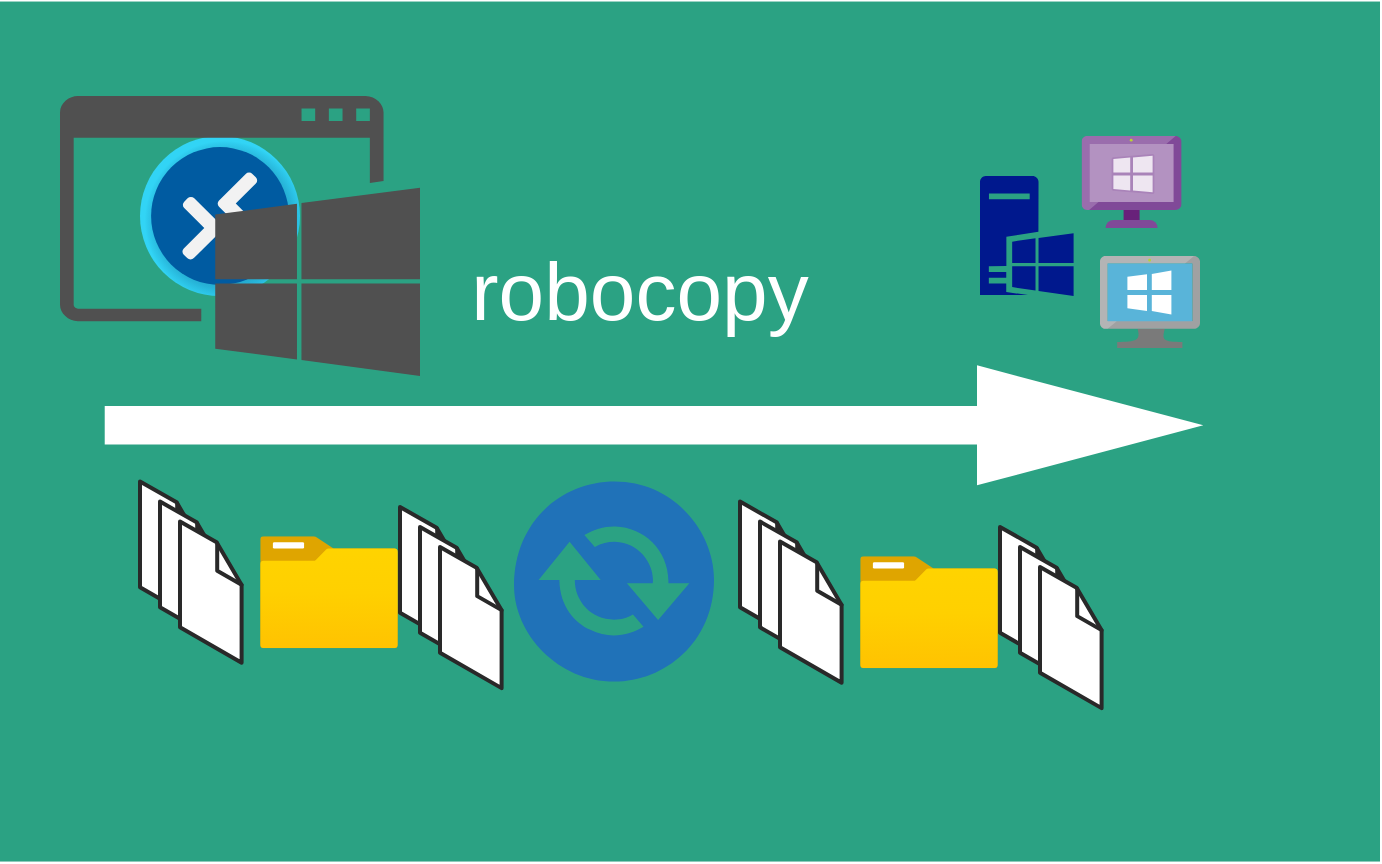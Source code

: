<mxfile>
    <diagram id="mNFGkS7w7EyEu26hPMA5" name="Page-1">
        <mxGraphModel dx="1693" dy="765" grid="1" gridSize="10" guides="1" tooltips="1" connect="1" arrows="1" fold="1" page="1" pageScale="1" pageWidth="850" pageHeight="1100" math="0" shadow="0">
            <root>
                <mxCell id="0"/>
                <mxCell id="1" parent="0"/>
                <mxCell id="2" value="" style="whiteSpace=wrap;html=1;fillColor=#2BA283;strokeColor=none;fontColor=#ffffff;" parent="1" vertex="1">
                    <mxGeometry x="100" y="112.77" width="690" height="430" as="geometry"/>
                </mxCell>
                <mxCell id="3" value="&lt;font color=&quot;#ffffff&quot;&gt;&lt;span style=&quot;font-size: 41px;&quot;&gt;robocopy &lt;/span&gt;&lt;/font&gt;" style="text;strokeColor=none;align=center;fillColor=none;html=1;verticalAlign=middle;whiteSpace=wrap;rounded=0;" parent="1" vertex="1">
                    <mxGeometry x="270" y="242.77" width="300" height="30" as="geometry"/>
                </mxCell>
                <mxCell id="5" value="" style="shape=singleArrow;direction=north;whiteSpace=wrap;html=1;fontSize=41;fontColor=#FFFFFF;fillColor=#FFFFFF;rotation=90;strokeColor=none;arrowWidth=0.322;arrowSize=0.206;" parent="1" vertex="1">
                    <mxGeometry x="397.01" y="50" width="60" height="549.3" as="geometry"/>
                </mxCell>
                <mxCell id="21" value="" style="group" parent="1" vertex="1" connectable="0">
                    <mxGeometry x="170" y="352.77" width="180.8" height="103.3" as="geometry"/>
                </mxCell>
                <mxCell id="7" value="" style="aspect=fixed;html=1;points=[];align=center;image;fontSize=12;image=img/lib/azure2/general/Folder_Blank.svg;fontColor=#FFFFFF;fillColor=#FFFFFF;" parent="21" vertex="1">
                    <mxGeometry x="60" y="27.3" width="69" height="56.0" as="geometry"/>
                </mxCell>
                <mxCell id="19" value="" style="group" parent="21" vertex="1" connectable="0">
                    <mxGeometry width="50.8" height="90.6" as="geometry"/>
                </mxCell>
                <mxCell id="13" value="" style="verticalLabelPosition=bottom;html=1;verticalAlign=top;strokeWidth=1;align=center;outlineConnect=0;dashed=0;outlineConnect=0;shape=mxgraph.aws3d.file;aspect=fixed;strokeColor=#292929;fontSize=41;fontColor=#FFFFFF;fillColor=#FFFFFF;" parent="19" vertex="1">
                    <mxGeometry width="30.8" height="70.6" as="geometry"/>
                </mxCell>
                <mxCell id="14" value="" style="verticalLabelPosition=bottom;html=1;verticalAlign=top;strokeWidth=1;align=center;outlineConnect=0;dashed=0;outlineConnect=0;shape=mxgraph.aws3d.file;aspect=fixed;strokeColor=#292929;fontSize=41;fontColor=#FFFFFF;fillColor=#FFFFFF;" parent="19" vertex="1">
                    <mxGeometry x="10" y="10" width="30.8" height="70.6" as="geometry"/>
                </mxCell>
                <mxCell id="15" value="" style="verticalLabelPosition=bottom;html=1;verticalAlign=top;strokeWidth=1;align=center;outlineConnect=0;dashed=0;outlineConnect=0;shape=mxgraph.aws3d.file;aspect=fixed;strokeColor=#292929;fontSize=41;fontColor=#FFFFFF;fillColor=#FFFFFF;" parent="19" vertex="1">
                    <mxGeometry x="20" y="20" width="30.8" height="70.6" as="geometry"/>
                </mxCell>
                <mxCell id="20" value="" style="group" parent="21" vertex="1" connectable="0">
                    <mxGeometry x="130" y="12.7" width="50.8" height="90.6" as="geometry"/>
                </mxCell>
                <mxCell id="16" value="" style="verticalLabelPosition=bottom;html=1;verticalAlign=top;strokeWidth=1;align=center;outlineConnect=0;dashed=0;outlineConnect=0;shape=mxgraph.aws3d.file;aspect=fixed;strokeColor=#292929;fontSize=41;fontColor=#FFFFFF;fillColor=#FFFFFF;" parent="20" vertex="1">
                    <mxGeometry width="30.8" height="70.6" as="geometry"/>
                </mxCell>
                <mxCell id="17" value="" style="verticalLabelPosition=bottom;html=1;verticalAlign=top;strokeWidth=1;align=center;outlineConnect=0;dashed=0;outlineConnect=0;shape=mxgraph.aws3d.file;aspect=fixed;strokeColor=#292929;fontSize=41;fontColor=#FFFFFF;fillColor=#FFFFFF;" parent="20" vertex="1">
                    <mxGeometry x="10" y="10" width="30.8" height="70.6" as="geometry"/>
                </mxCell>
                <mxCell id="18" value="" style="verticalLabelPosition=bottom;html=1;verticalAlign=top;strokeWidth=1;align=center;outlineConnect=0;dashed=0;outlineConnect=0;shape=mxgraph.aws3d.file;aspect=fixed;strokeColor=#292929;fontSize=41;fontColor=#FFFFFF;fillColor=#FFFFFF;" parent="20" vertex="1">
                    <mxGeometry x="20" y="20" width="30.8" height="70.6" as="geometry"/>
                </mxCell>
                <mxCell id="22" value="" style="group" parent="1" vertex="1" connectable="0">
                    <mxGeometry x="470" y="362.77" width="180.8" height="103.3" as="geometry"/>
                </mxCell>
                <mxCell id="23" value="" style="aspect=fixed;html=1;points=[];align=center;image;fontSize=12;image=img/lib/azure2/general/Folder_Blank.svg;fontColor=#FFFFFF;fillColor=#FFFFFF;" parent="22" vertex="1">
                    <mxGeometry x="60" y="27.3" width="69" height="56.0" as="geometry"/>
                </mxCell>
                <mxCell id="24" value="" style="group" parent="22" vertex="1" connectable="0">
                    <mxGeometry width="50.8" height="90.6" as="geometry"/>
                </mxCell>
                <mxCell id="25" value="" style="verticalLabelPosition=bottom;html=1;verticalAlign=top;strokeWidth=1;align=center;outlineConnect=0;dashed=0;outlineConnect=0;shape=mxgraph.aws3d.file;aspect=fixed;strokeColor=#292929;fontSize=41;fontColor=#FFFFFF;fillColor=#FFFFFF;" parent="24" vertex="1">
                    <mxGeometry width="30.8" height="70.6" as="geometry"/>
                </mxCell>
                <mxCell id="26" value="" style="verticalLabelPosition=bottom;html=1;verticalAlign=top;strokeWidth=1;align=center;outlineConnect=0;dashed=0;outlineConnect=0;shape=mxgraph.aws3d.file;aspect=fixed;strokeColor=#292929;fontSize=41;fontColor=#FFFFFF;fillColor=#FFFFFF;" parent="24" vertex="1">
                    <mxGeometry x="10" y="10" width="30.8" height="70.6" as="geometry"/>
                </mxCell>
                <mxCell id="27" value="" style="verticalLabelPosition=bottom;html=1;verticalAlign=top;strokeWidth=1;align=center;outlineConnect=0;dashed=0;outlineConnect=0;shape=mxgraph.aws3d.file;aspect=fixed;strokeColor=#292929;fontSize=41;fontColor=#FFFFFF;fillColor=#FFFFFF;" parent="24" vertex="1">
                    <mxGeometry x="20" y="20" width="30.8" height="70.6" as="geometry"/>
                </mxCell>
                <mxCell id="28" value="" style="group" parent="22" vertex="1" connectable="0">
                    <mxGeometry x="130" y="12.7" width="50.8" height="90.6" as="geometry"/>
                </mxCell>
                <mxCell id="29" value="" style="verticalLabelPosition=bottom;html=1;verticalAlign=top;strokeWidth=1;align=center;outlineConnect=0;dashed=0;outlineConnect=0;shape=mxgraph.aws3d.file;aspect=fixed;strokeColor=#292929;fontSize=41;fontColor=#FFFFFF;fillColor=#FFFFFF;" parent="28" vertex="1">
                    <mxGeometry width="30.8" height="70.6" as="geometry"/>
                </mxCell>
                <mxCell id="30" value="" style="verticalLabelPosition=bottom;html=1;verticalAlign=top;strokeWidth=1;align=center;outlineConnect=0;dashed=0;outlineConnect=0;shape=mxgraph.aws3d.file;aspect=fixed;strokeColor=#292929;fontSize=41;fontColor=#FFFFFF;fillColor=#FFFFFF;" parent="28" vertex="1">
                    <mxGeometry x="10" y="10" width="30.8" height="70.6" as="geometry"/>
                </mxCell>
                <mxCell id="31" value="" style="verticalLabelPosition=bottom;html=1;verticalAlign=top;strokeWidth=1;align=center;outlineConnect=0;dashed=0;outlineConnect=0;shape=mxgraph.aws3d.file;aspect=fixed;strokeColor=#292929;fontSize=41;fontColor=#FFFFFF;fillColor=#FFFFFF;" parent="28" vertex="1">
                    <mxGeometry x="20" y="20" width="30.8" height="70.6" as="geometry"/>
                </mxCell>
                <mxCell id="38" value="" style="sketch=0;pointerEvents=1;shadow=0;dashed=0;html=1;strokeColor=none;fillColor=#505050;labelPosition=center;verticalLabelPosition=bottom;verticalAlign=top;outlineConnect=0;align=center;shape=mxgraph.office.communications.exchange_active_sync;fillColor=#2072B8;fontSize=41;fontColor=#898CBB;" parent="1" vertex="1">
                    <mxGeometry x="357.01" y="352.77" width="100" height="100" as="geometry"/>
                </mxCell>
                <mxCell id="45" value="" style="group" vertex="1" connectable="0" parent="1">
                    <mxGeometry x="590" y="180" width="110" height="106" as="geometry"/>
                </mxCell>
                <mxCell id="42" value="" style="sketch=0;aspect=fixed;pointerEvents=1;shadow=0;dashed=0;html=1;strokeColor=none;labelPosition=center;verticalLabelPosition=bottom;verticalAlign=top;align=center;fillColor=#00188D;shape=mxgraph.mscae.enterprise.windows_server" vertex="1" parent="45">
                    <mxGeometry y="20" width="46.8" height="60" as="geometry"/>
                </mxCell>
                <mxCell id="43" value="" style="sketch=0;aspect=fixed;html=1;points=[];align=center;image;fontSize=12;image=img/lib/mscae/VM_Windows_Non_Azure.svg;" vertex="1" parent="45">
                    <mxGeometry x="50.8" width="50" height="46" as="geometry"/>
                </mxCell>
                <mxCell id="44" value="" style="sketch=0;aspect=fixed;html=1;points=[];align=center;image;fontSize=12;image=img/lib/mscae/VirtualMachineWindows.svg;" vertex="1" parent="45">
                    <mxGeometry x="60" y="60" width="50" height="46" as="geometry"/>
                </mxCell>
                <mxCell id="46" value="" style="group" vertex="1" connectable="0" parent="1">
                    <mxGeometry x="130" y="160" width="180" height="140" as="geometry"/>
                </mxCell>
                <mxCell id="40" value="" style="aspect=fixed;html=1;points=[];align=center;image;fontSize=12;image=img/lib/azure2/other/Windows_Virtual_Desktop.svg;" vertex="1" parent="46">
                    <mxGeometry x="40" y="20" width="80" height="80" as="geometry"/>
                </mxCell>
                <mxCell id="41" value="" style="sketch=0;pointerEvents=1;shadow=0;dashed=0;html=1;strokeColor=none;fillColor=#505050;labelPosition=center;verticalLabelPosition=bottom;verticalAlign=top;outlineConnect=0;align=center;shape=mxgraph.office.concepts.application_windows;" vertex="1" parent="46">
                    <mxGeometry width="180" height="140" as="geometry"/>
                </mxCell>
            </root>
        </mxGraphModel>
    </diagram>
</mxfile>